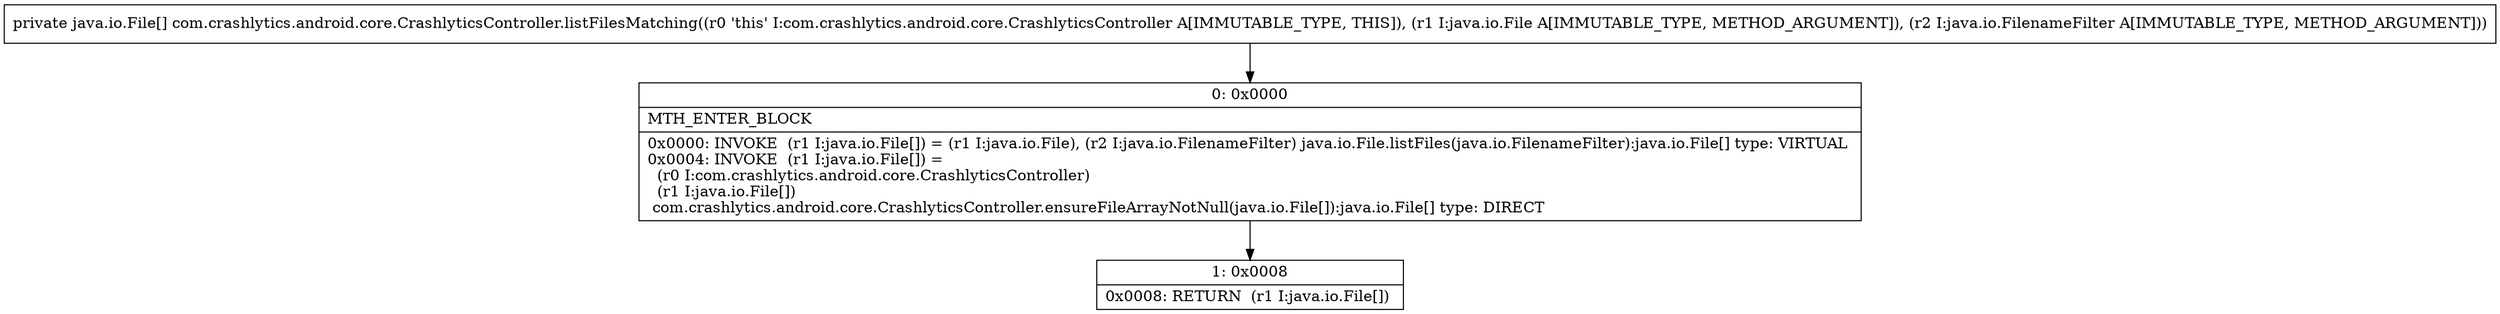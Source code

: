 digraph "CFG forcom.crashlytics.android.core.CrashlyticsController.listFilesMatching(Ljava\/io\/File;Ljava\/io\/FilenameFilter;)[Ljava\/io\/File;" {
Node_0 [shape=record,label="{0\:\ 0x0000|MTH_ENTER_BLOCK\l|0x0000: INVOKE  (r1 I:java.io.File[]) = (r1 I:java.io.File), (r2 I:java.io.FilenameFilter) java.io.File.listFiles(java.io.FilenameFilter):java.io.File[] type: VIRTUAL \l0x0004: INVOKE  (r1 I:java.io.File[]) = \l  (r0 I:com.crashlytics.android.core.CrashlyticsController)\l  (r1 I:java.io.File[])\l com.crashlytics.android.core.CrashlyticsController.ensureFileArrayNotNull(java.io.File[]):java.io.File[] type: DIRECT \l}"];
Node_1 [shape=record,label="{1\:\ 0x0008|0x0008: RETURN  (r1 I:java.io.File[]) \l}"];
MethodNode[shape=record,label="{private java.io.File[] com.crashlytics.android.core.CrashlyticsController.listFilesMatching((r0 'this' I:com.crashlytics.android.core.CrashlyticsController A[IMMUTABLE_TYPE, THIS]), (r1 I:java.io.File A[IMMUTABLE_TYPE, METHOD_ARGUMENT]), (r2 I:java.io.FilenameFilter A[IMMUTABLE_TYPE, METHOD_ARGUMENT])) }"];
MethodNode -> Node_0;
Node_0 -> Node_1;
}

